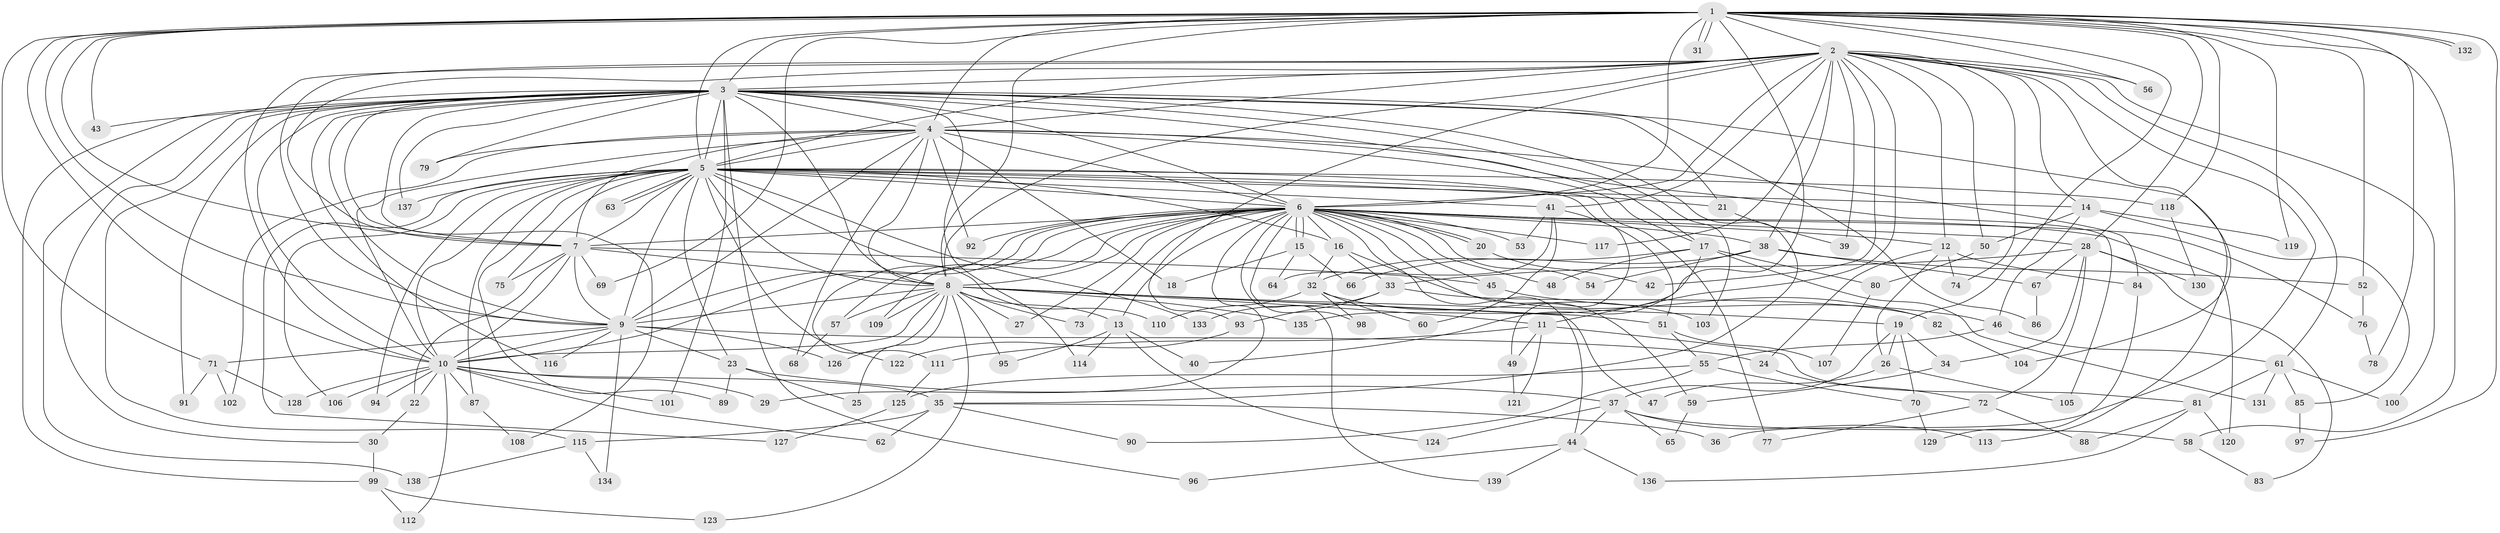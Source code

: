 // coarse degree distribution, {19: 0.011904761904761904, 20: 0.023809523809523808, 16: 0.023809523809523808, 13: 0.011904761904761904, 24: 0.011904761904761904, 29: 0.011904761904761904, 6: 0.03571428571428571, 10: 0.03571428571428571, 9: 0.011904761904761904, 4: 0.047619047619047616, 7: 0.023809523809523808, 2: 0.5, 5: 0.047619047619047616, 3: 0.15476190476190477, 8: 0.011904761904761904, 1: 0.03571428571428571}
// Generated by graph-tools (version 1.1) at 2025/49/03/04/25 22:49:31]
// undirected, 139 vertices, 303 edges
graph export_dot {
  node [color=gray90,style=filled];
  1;
  2;
  3;
  4;
  5;
  6;
  7;
  8;
  9;
  10;
  11;
  12;
  13;
  14;
  15;
  16;
  17;
  18;
  19;
  20;
  21;
  22;
  23;
  24;
  25;
  26;
  27;
  28;
  29;
  30;
  31;
  32;
  33;
  34;
  35;
  36;
  37;
  38;
  39;
  40;
  41;
  42;
  43;
  44;
  45;
  46;
  47;
  48;
  49;
  50;
  51;
  52;
  53;
  54;
  55;
  56;
  57;
  58;
  59;
  60;
  61;
  62;
  63;
  64;
  65;
  66;
  67;
  68;
  69;
  70;
  71;
  72;
  73;
  74;
  75;
  76;
  77;
  78;
  79;
  80;
  81;
  82;
  83;
  84;
  85;
  86;
  87;
  88;
  89;
  90;
  91;
  92;
  93;
  94;
  95;
  96;
  97;
  98;
  99;
  100;
  101;
  102;
  103;
  104;
  105;
  106;
  107;
  108;
  109;
  110;
  111;
  112;
  113;
  114;
  115;
  116;
  117;
  118;
  119;
  120;
  121;
  122;
  123;
  124;
  125;
  126;
  127;
  128;
  129;
  130;
  131;
  132;
  133;
  134;
  135;
  136;
  137;
  138;
  139;
  1 -- 2;
  1 -- 3;
  1 -- 4;
  1 -- 5;
  1 -- 6;
  1 -- 7;
  1 -- 8;
  1 -- 9;
  1 -- 10;
  1 -- 19;
  1 -- 28;
  1 -- 31;
  1 -- 31;
  1 -- 43;
  1 -- 52;
  1 -- 56;
  1 -- 58;
  1 -- 69;
  1 -- 71;
  1 -- 78;
  1 -- 97;
  1 -- 118;
  1 -- 119;
  1 -- 132;
  1 -- 132;
  1 -- 135;
  2 -- 3;
  2 -- 4;
  2 -- 5;
  2 -- 6;
  2 -- 7;
  2 -- 8;
  2 -- 9;
  2 -- 10;
  2 -- 11;
  2 -- 12;
  2 -- 14;
  2 -- 36;
  2 -- 38;
  2 -- 39;
  2 -- 41;
  2 -- 42;
  2 -- 50;
  2 -- 56;
  2 -- 61;
  2 -- 74;
  2 -- 93;
  2 -- 100;
  2 -- 104;
  2 -- 117;
  3 -- 4;
  3 -- 5;
  3 -- 6;
  3 -- 7;
  3 -- 8;
  3 -- 9;
  3 -- 10;
  3 -- 17;
  3 -- 21;
  3 -- 30;
  3 -- 35;
  3 -- 43;
  3 -- 79;
  3 -- 86;
  3 -- 91;
  3 -- 96;
  3 -- 99;
  3 -- 101;
  3 -- 103;
  3 -- 108;
  3 -- 113;
  3 -- 114;
  3 -- 115;
  3 -- 116;
  3 -- 137;
  3 -- 138;
  4 -- 5;
  4 -- 6;
  4 -- 7;
  4 -- 8;
  4 -- 9;
  4 -- 10;
  4 -- 17;
  4 -- 18;
  4 -- 68;
  4 -- 79;
  4 -- 84;
  4 -- 92;
  4 -- 102;
  4 -- 105;
  5 -- 6;
  5 -- 7;
  5 -- 8;
  5 -- 9;
  5 -- 10;
  5 -- 14;
  5 -- 16;
  5 -- 21;
  5 -- 23;
  5 -- 41;
  5 -- 49;
  5 -- 63;
  5 -- 63;
  5 -- 75;
  5 -- 77;
  5 -- 87;
  5 -- 89;
  5 -- 94;
  5 -- 106;
  5 -- 110;
  5 -- 118;
  5 -- 122;
  5 -- 127;
  5 -- 133;
  5 -- 137;
  6 -- 7;
  6 -- 8;
  6 -- 9;
  6 -- 10;
  6 -- 12;
  6 -- 13;
  6 -- 15;
  6 -- 15;
  6 -- 16;
  6 -- 20;
  6 -- 20;
  6 -- 27;
  6 -- 28;
  6 -- 29;
  6 -- 38;
  6 -- 44;
  6 -- 45;
  6 -- 48;
  6 -- 53;
  6 -- 54;
  6 -- 57;
  6 -- 59;
  6 -- 73;
  6 -- 76;
  6 -- 92;
  6 -- 98;
  6 -- 109;
  6 -- 111;
  6 -- 117;
  6 -- 120;
  6 -- 139;
  7 -- 8;
  7 -- 9;
  7 -- 10;
  7 -- 22;
  7 -- 45;
  7 -- 69;
  7 -- 75;
  8 -- 9;
  8 -- 10;
  8 -- 11;
  8 -- 13;
  8 -- 19;
  8 -- 25;
  8 -- 27;
  8 -- 47;
  8 -- 51;
  8 -- 57;
  8 -- 73;
  8 -- 95;
  8 -- 109;
  8 -- 123;
  8 -- 126;
  8 -- 135;
  9 -- 10;
  9 -- 23;
  9 -- 24;
  9 -- 71;
  9 -- 116;
  9 -- 126;
  9 -- 134;
  10 -- 22;
  10 -- 29;
  10 -- 35;
  10 -- 62;
  10 -- 87;
  10 -- 94;
  10 -- 101;
  10 -- 106;
  10 -- 112;
  10 -- 128;
  11 -- 49;
  11 -- 81;
  11 -- 111;
  11 -- 121;
  12 -- 24;
  12 -- 26;
  12 -- 74;
  12 -- 84;
  13 -- 40;
  13 -- 95;
  13 -- 114;
  13 -- 124;
  14 -- 46;
  14 -- 50;
  14 -- 85;
  14 -- 119;
  15 -- 18;
  15 -- 64;
  15 -- 66;
  16 -- 32;
  16 -- 33;
  16 -- 82;
  17 -- 32;
  17 -- 40;
  17 -- 48;
  17 -- 80;
  17 -- 131;
  19 -- 26;
  19 -- 34;
  19 -- 37;
  19 -- 70;
  20 -- 42;
  21 -- 39;
  22 -- 30;
  23 -- 25;
  23 -- 37;
  23 -- 89;
  24 -- 72;
  26 -- 47;
  26 -- 105;
  28 -- 33;
  28 -- 34;
  28 -- 67;
  28 -- 72;
  28 -- 83;
  28 -- 130;
  30 -- 99;
  32 -- 60;
  32 -- 98;
  32 -- 103;
  32 -- 110;
  33 -- 82;
  33 -- 93;
  33 -- 133;
  34 -- 59;
  35 -- 36;
  35 -- 62;
  35 -- 90;
  35 -- 115;
  37 -- 44;
  37 -- 58;
  37 -- 65;
  37 -- 113;
  37 -- 124;
  38 -- 52;
  38 -- 54;
  38 -- 66;
  38 -- 67;
  41 -- 51;
  41 -- 53;
  41 -- 60;
  41 -- 64;
  44 -- 96;
  44 -- 136;
  44 -- 139;
  45 -- 46;
  46 -- 55;
  46 -- 61;
  49 -- 121;
  50 -- 80;
  51 -- 55;
  51 -- 107;
  52 -- 76;
  55 -- 70;
  55 -- 90;
  55 -- 125;
  57 -- 68;
  58 -- 83;
  59 -- 65;
  61 -- 81;
  61 -- 85;
  61 -- 100;
  61 -- 131;
  67 -- 86;
  70 -- 129;
  71 -- 91;
  71 -- 102;
  71 -- 128;
  72 -- 77;
  72 -- 88;
  76 -- 78;
  80 -- 107;
  81 -- 88;
  81 -- 120;
  81 -- 136;
  82 -- 104;
  84 -- 129;
  85 -- 97;
  87 -- 108;
  93 -- 122;
  99 -- 112;
  99 -- 123;
  111 -- 125;
  115 -- 134;
  115 -- 138;
  118 -- 130;
  125 -- 127;
}
